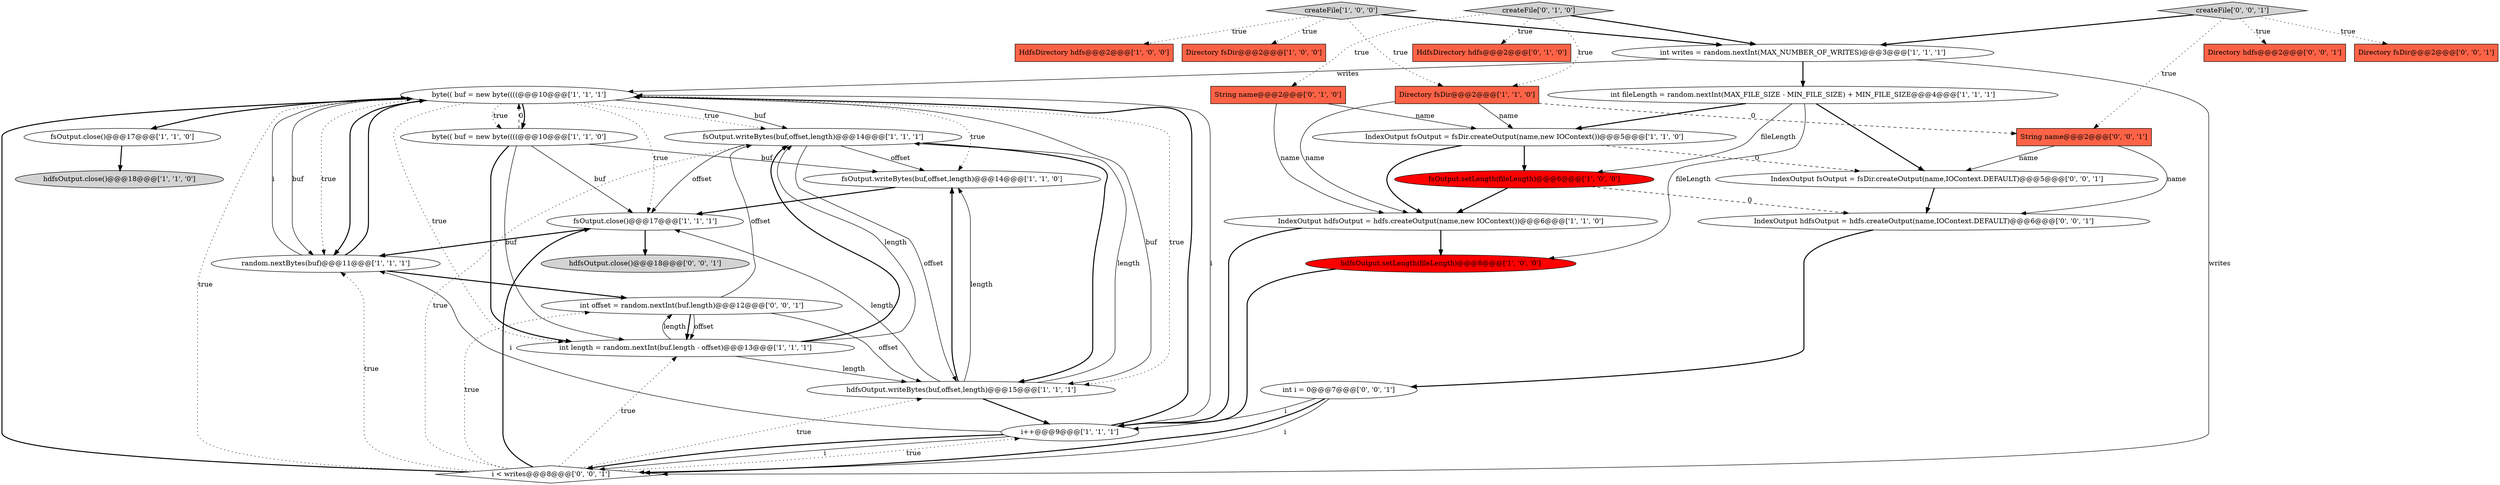 digraph {
8 [style = filled, label = "hdfsOutput.close()@@@18@@@['1', '1', '0']", fillcolor = lightgray, shape = ellipse image = "AAA0AAABBB1BBB"];
22 [style = filled, label = "String name@@@2@@@['0', '1', '0']", fillcolor = tomato, shape = box image = "AAA0AAABBB2BBB"];
27 [style = filled, label = "int offset = random.nextInt(buf.length)@@@12@@@['0', '0', '1']", fillcolor = white, shape = ellipse image = "AAA0AAABBB3BBB"];
15 [style = filled, label = "fsOutput.writeBytes(buf,offset,length)@@@14@@@['1', '1', '1']", fillcolor = white, shape = ellipse image = "AAA0AAABBB1BBB"];
3 [style = filled, label = "Directory fsDir@@@2@@@['1', '0', '0']", fillcolor = tomato, shape = box image = "AAA0AAABBB1BBB"];
18 [style = filled, label = "HdfsDirectory hdfs@@@2@@@['1', '0', '0']", fillcolor = tomato, shape = box image = "AAA0AAABBB1BBB"];
1 [style = filled, label = "random.nextBytes(buf)@@@11@@@['1', '1', '1']", fillcolor = white, shape = ellipse image = "AAA0AAABBB1BBB"];
16 [style = filled, label = "byte(( buf = new byte((((@@@10@@@['1', '1', '0']", fillcolor = white, shape = ellipse image = "AAA0AAABBB1BBB"];
0 [style = filled, label = "byte(( buf = new byte((((@@@10@@@['1', '1', '1']", fillcolor = white, shape = ellipse image = "AAA0AAABBB1BBB"];
6 [style = filled, label = "fsOutput.writeBytes(buf,offset,length)@@@14@@@['1', '1', '0']", fillcolor = white, shape = ellipse image = "AAA0AAABBB1BBB"];
11 [style = filled, label = "IndexOutput fsOutput = fsDir.createOutput(name,new IOContext())@@@5@@@['1', '1', '0']", fillcolor = white, shape = ellipse image = "AAA0AAABBB1BBB"];
25 [style = filled, label = "hdfsOutput.close()@@@18@@@['0', '0', '1']", fillcolor = lightgray, shape = ellipse image = "AAA0AAABBB3BBB"];
4 [style = filled, label = "int fileLength = random.nextInt(MAX_FILE_SIZE - MIN_FILE_SIZE) + MIN_FILE_SIZE@@@4@@@['1', '1', '1']", fillcolor = white, shape = ellipse image = "AAA0AAABBB1BBB"];
26 [style = filled, label = "i < writes@@@8@@@['0', '0', '1']", fillcolor = white, shape = diamond image = "AAA0AAABBB3BBB"];
14 [style = filled, label = "fsOutput.close()@@@17@@@['1', '1', '1']", fillcolor = white, shape = ellipse image = "AAA0AAABBB1BBB"];
21 [style = filled, label = "HdfsDirectory hdfs@@@2@@@['0', '1', '0']", fillcolor = tomato, shape = box image = "AAA0AAABBB2BBB"];
7 [style = filled, label = "fsOutput.close()@@@17@@@['1', '1', '0']", fillcolor = white, shape = ellipse image = "AAA0AAABBB1BBB"];
19 [style = filled, label = "Directory fsDir@@@2@@@['1', '1', '0']", fillcolor = tomato, shape = box image = "AAA0AAABBB1BBB"];
23 [style = filled, label = "createFile['0', '1', '0']", fillcolor = lightgray, shape = diamond image = "AAA0AAABBB2BBB"];
2 [style = filled, label = "hdfsOutput.writeBytes(buf,offset,length)@@@15@@@['1', '1', '1']", fillcolor = white, shape = ellipse image = "AAA0AAABBB1BBB"];
29 [style = filled, label = "Directory hdfs@@@2@@@['0', '0', '1']", fillcolor = tomato, shape = box image = "AAA0AAABBB3BBB"];
17 [style = filled, label = "createFile['1', '0', '0']", fillcolor = lightgray, shape = diamond image = "AAA0AAABBB1BBB"];
32 [style = filled, label = "int i = 0@@@7@@@['0', '0', '1']", fillcolor = white, shape = ellipse image = "AAA0AAABBB3BBB"];
33 [style = filled, label = "createFile['0', '0', '1']", fillcolor = lightgray, shape = diamond image = "AAA0AAABBB3BBB"];
12 [style = filled, label = "int length = random.nextInt(buf.length - offset)@@@13@@@['1', '1', '1']", fillcolor = white, shape = ellipse image = "AAA0AAABBB1BBB"];
10 [style = filled, label = "IndexOutput hdfsOutput = hdfs.createOutput(name,new IOContext())@@@6@@@['1', '1', '0']", fillcolor = white, shape = ellipse image = "AAA0AAABBB1BBB"];
24 [style = filled, label = "IndexOutput hdfsOutput = hdfs.createOutput(name,IOContext.DEFAULT)@@@6@@@['0', '0', '1']", fillcolor = white, shape = ellipse image = "AAA0AAABBB3BBB"];
30 [style = filled, label = "String name@@@2@@@['0', '0', '1']", fillcolor = tomato, shape = box image = "AAA0AAABBB3BBB"];
9 [style = filled, label = "hdfsOutput.setLength(fileLength)@@@8@@@['1', '0', '0']", fillcolor = red, shape = ellipse image = "AAA1AAABBB1BBB"];
20 [style = filled, label = "fsOutput.setLength(fileLength)@@@6@@@['1', '0', '0']", fillcolor = red, shape = ellipse image = "AAA1AAABBB1BBB"];
28 [style = filled, label = "Directory fsDir@@@2@@@['0', '0', '1']", fillcolor = tomato, shape = box image = "AAA0AAABBB3BBB"];
13 [style = filled, label = "i++@@@9@@@['1', '1', '1']", fillcolor = white, shape = ellipse image = "AAA0AAABBB1BBB"];
31 [style = filled, label = "IndexOutput fsOutput = fsDir.createOutput(name,IOContext.DEFAULT)@@@5@@@['0', '0', '1']", fillcolor = white, shape = ellipse image = "AAA0AAABBB3BBB"];
5 [style = filled, label = "int writes = random.nextInt(MAX_NUMBER_OF_WRITES)@@@3@@@['1', '1', '1']", fillcolor = white, shape = ellipse image = "AAA0AAABBB1BBB"];
15->2 [style = solid, label="offset"];
0->12 [style = dotted, label="true"];
14->25 [style = bold, label=""];
22->10 [style = solid, label="name"];
23->22 [style = dotted, label="true"];
13->26 [style = solid, label="i"];
2->6 [style = bold, label=""];
4->9 [style = solid, label="fileLength"];
32->13 [style = solid, label="i"];
24->32 [style = bold, label=""];
16->6 [style = solid, label="buf"];
1->27 [style = bold, label=""];
26->12 [style = dotted, label="true"];
33->28 [style = dotted, label="true"];
2->14 [style = solid, label="length"];
26->13 [style = dotted, label="true"];
7->8 [style = bold, label=""];
0->6 [style = dotted, label="true"];
19->30 [style = dashed, label="0"];
27->2 [style = solid, label="offset"];
15->14 [style = solid, label="offset"];
13->0 [style = solid, label="i"];
17->5 [style = bold, label=""];
27->12 [style = bold, label=""];
16->12 [style = solid, label="buf"];
2->6 [style = solid, label="length"];
26->2 [style = dotted, label="true"];
23->21 [style = dotted, label="true"];
26->14 [style = bold, label=""];
1->0 [style = bold, label=""];
23->19 [style = dotted, label="true"];
32->26 [style = bold, label=""];
17->3 [style = dotted, label="true"];
16->14 [style = solid, label="buf"];
0->7 [style = bold, label=""];
4->20 [style = solid, label="fileLength"];
26->0 [style = bold, label=""];
19->10 [style = solid, label="name"];
26->1 [style = dotted, label="true"];
12->27 [style = solid, label="length"];
0->14 [style = dotted, label="true"];
30->24 [style = solid, label="name"];
13->0 [style = bold, label=""];
0->16 [style = bold, label=""];
5->0 [style = solid, label="writes"];
23->5 [style = bold, label=""];
17->18 [style = dotted, label="true"];
13->1 [style = solid, label="i"];
31->24 [style = bold, label=""];
26->27 [style = dotted, label="true"];
32->26 [style = solid, label="i"];
0->1 [style = solid, label="buf"];
33->5 [style = bold, label=""];
4->31 [style = bold, label=""];
10->13 [style = bold, label=""];
11->31 [style = dashed, label="0"];
13->26 [style = bold, label=""];
11->10 [style = bold, label=""];
0->1 [style = bold, label=""];
22->11 [style = solid, label="name"];
5->4 [style = bold, label=""];
17->19 [style = dotted, label="true"];
26->15 [style = dotted, label="true"];
33->29 [style = dotted, label="true"];
12->15 [style = solid, label="length"];
10->9 [style = bold, label=""];
0->16 [style = dotted, label="true"];
16->0 [style = dashed, label="0"];
0->1 [style = dotted, label="true"];
30->31 [style = solid, label="name"];
11->20 [style = bold, label=""];
0->2 [style = solid, label="buf"];
15->2 [style = bold, label=""];
0->15 [style = dotted, label="true"];
12->15 [style = bold, label=""];
27->12 [style = solid, label="offset"];
15->6 [style = solid, label="offset"];
12->2 [style = solid, label="length"];
33->30 [style = dotted, label="true"];
14->1 [style = bold, label=""];
20->10 [style = bold, label=""];
2->13 [style = bold, label=""];
6->14 [style = bold, label=""];
1->0 [style = solid, label="i"];
5->26 [style = solid, label="writes"];
20->24 [style = dashed, label="0"];
0->15 [style = solid, label="buf"];
19->11 [style = solid, label="name"];
2->15 [style = solid, label="length"];
0->2 [style = dotted, label="true"];
4->11 [style = bold, label=""];
16->12 [style = bold, label=""];
27->15 [style = solid, label="offset"];
26->0 [style = dotted, label="true"];
9->13 [style = bold, label=""];
}
